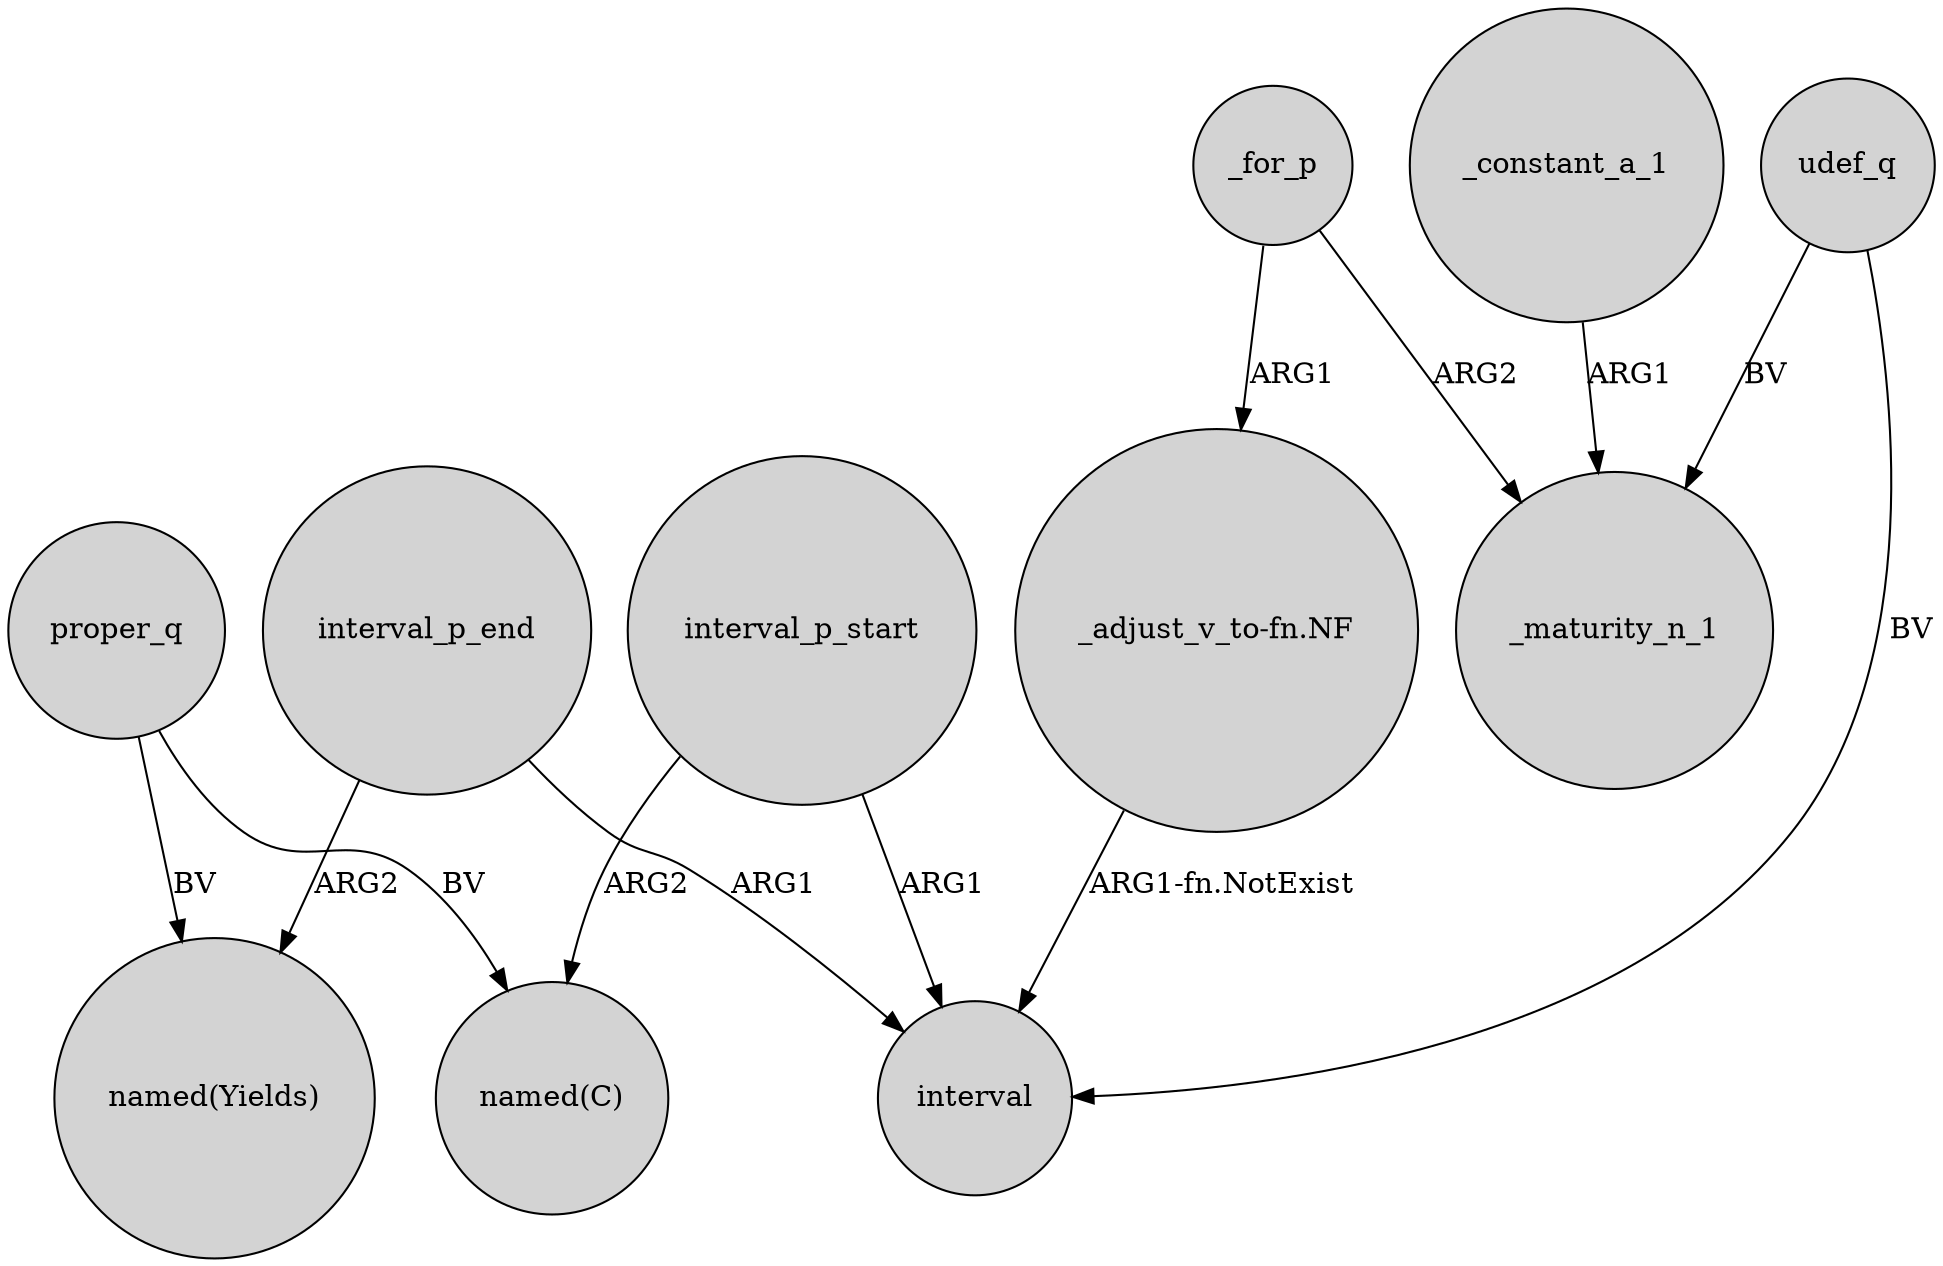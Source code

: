 digraph {
	node [shape=circle style=filled]
	proper_q -> "named(C)" [label=BV]
	interval_p_end -> interval [label=ARG1]
	"_adjust_v_to-fn.NF" -> interval [label="ARG1-fn.NotExist"]
	interval_p_start -> interval [label=ARG1]
	proper_q -> "named(Yields)" [label=BV]
	_for_p -> "_adjust_v_to-fn.NF" [label=ARG1]
	_for_p -> _maturity_n_1 [label=ARG2]
	_constant_a_1 -> _maturity_n_1 [label=ARG1]
	udef_q -> _maturity_n_1 [label=BV]
	interval_p_end -> "named(Yields)" [label=ARG2]
	interval_p_start -> "named(C)" [label=ARG2]
	udef_q -> interval [label=BV]
}
